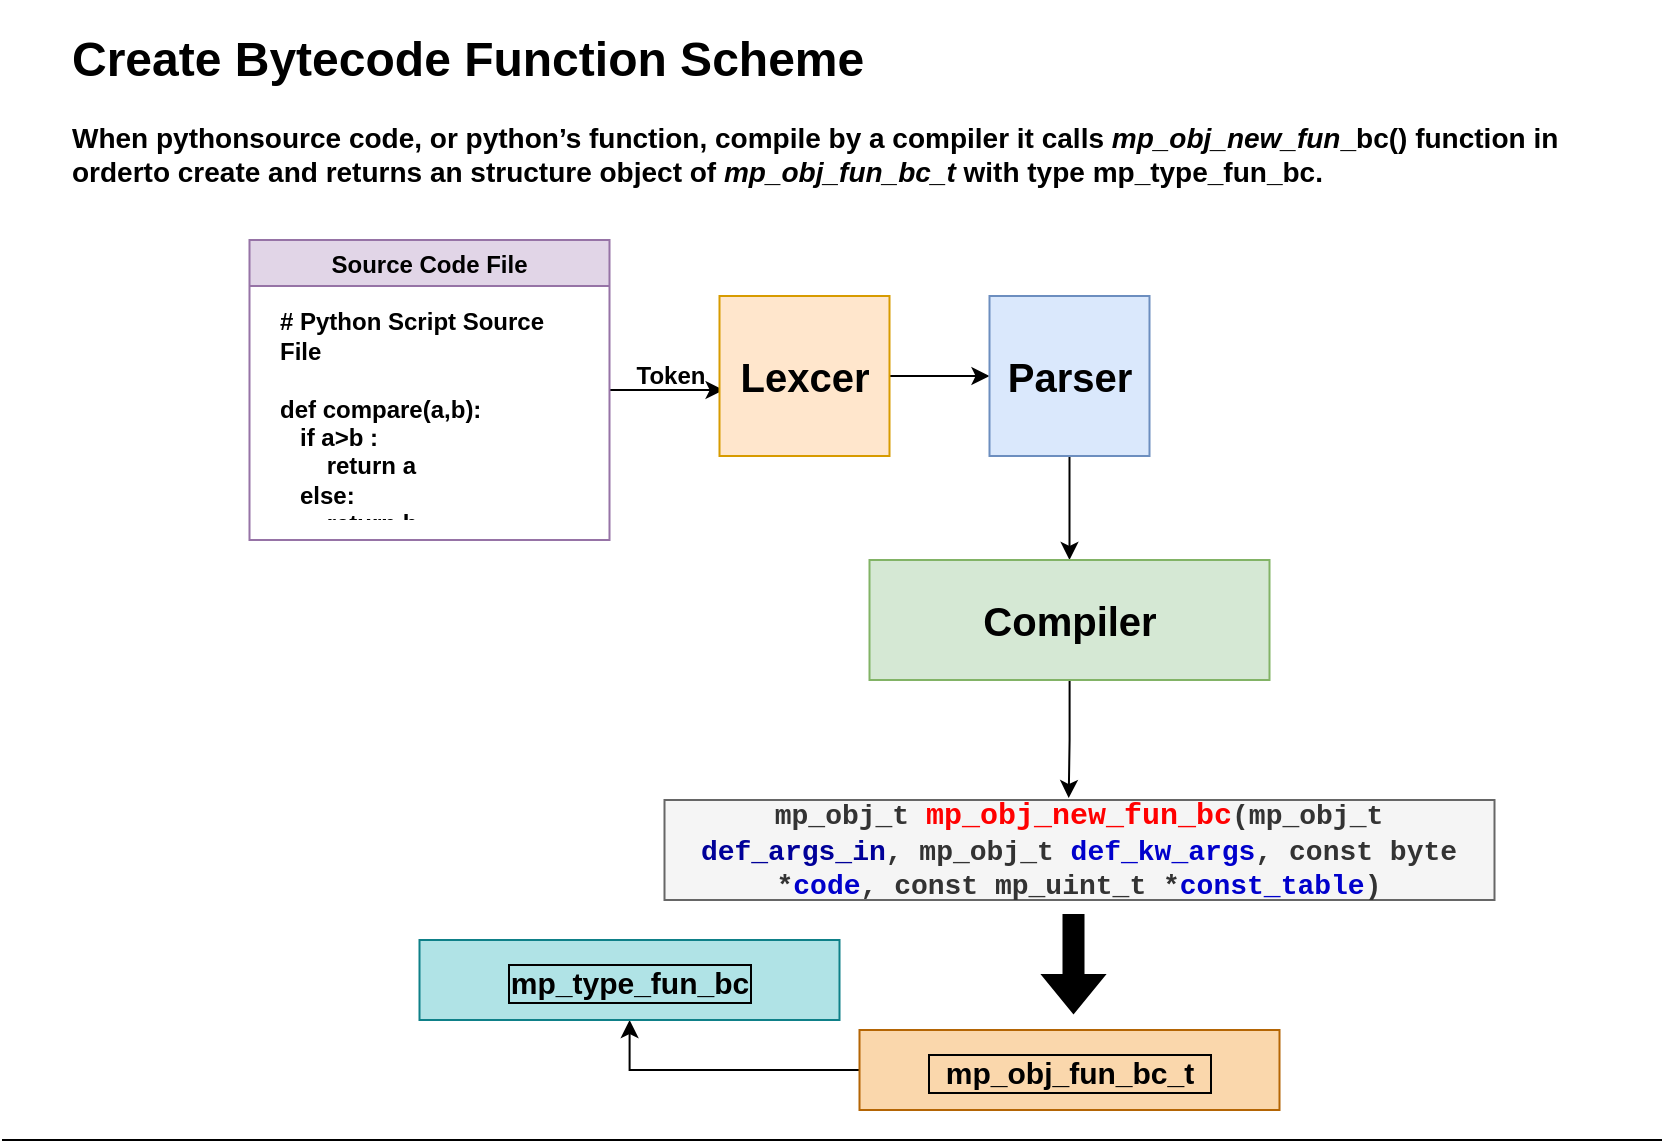 <mxfile version="15.9.1" type="github">
  <diagram id="H4lATcMI-bZScz2o-kdU" name="Page-1">
    <mxGraphModel dx="1447" dy="647" grid="1" gridSize="10" guides="1" tooltips="1" connect="1" arrows="1" fold="1" page="1" pageScale="1" pageWidth="850" pageHeight="1100" math="0" shadow="0">
      <root>
        <mxCell id="0" />
        <mxCell id="1" parent="0" />
        <mxCell id="sEhrW3wy_zQRSTeb6eg7-7" style="edgeStyle=orthogonalEdgeStyle;rounded=0;orthogonalLoop=1;jettySize=auto;html=1;entryX=0.024;entryY=0.588;entryDx=0;entryDy=0;entryPerimeter=0;" parent="1" source="sEhrW3wy_zQRSTeb6eg7-1" target="sEhrW3wy_zQRSTeb6eg7-5" edge="1">
          <mxGeometry relative="1" as="geometry" />
        </mxCell>
        <mxCell id="sEhrW3wy_zQRSTeb6eg7-1" value="Source Code File" style="swimlane;fillColor=#e1d5e7;strokeColor=#9673a6;startSize=23;" parent="1" vertex="1">
          <mxGeometry x="133.75" y="150" width="180" height="150" as="geometry" />
        </mxCell>
        <mxCell id="sEhrW3wy_zQRSTeb6eg7-4" value="&lt;div&gt;&lt;br&gt;&lt;/div&gt;&lt;div&gt;# Python Script Source File&lt;/div&gt;&lt;div&gt;&lt;br&gt;&lt;/div&gt;&lt;div&gt;def compare(a,b):&lt;/div&gt;&lt;div&gt;&amp;nbsp;&amp;nbsp; if a&amp;gt;b :&lt;/div&gt;&lt;div&gt;&amp;nbsp;&amp;nbsp;&amp;nbsp;&amp;nbsp;&amp;nbsp;&amp;nbsp; return a&lt;/div&gt;&lt;div&gt;&amp;nbsp;&amp;nbsp; else:&lt;/div&gt;&lt;div&gt;&amp;nbsp;&amp;nbsp;&amp;nbsp;&amp;nbsp;&amp;nbsp;&amp;nbsp; return b&lt;/div&gt;&lt;div&gt;&lt;br&gt;&lt;/div&gt;&lt;div&gt;&lt;br&gt;&lt;/div&gt;" style="text;html=1;spacing=5;spacingTop=-20;whiteSpace=wrap;overflow=hidden;rounded=0;fontStyle=1" parent="sEhrW3wy_zQRSTeb6eg7-1" vertex="1">
          <mxGeometry x="10" y="30" width="160" height="110" as="geometry" />
        </mxCell>
        <mxCell id="sEhrW3wy_zQRSTeb6eg7-10" style="edgeStyle=orthogonalEdgeStyle;rounded=0;orthogonalLoop=1;jettySize=auto;html=1;entryX=0;entryY=0.5;entryDx=0;entryDy=0;fontSize=20;" parent="1" source="sEhrW3wy_zQRSTeb6eg7-5" target="sEhrW3wy_zQRSTeb6eg7-9" edge="1">
          <mxGeometry relative="1" as="geometry" />
        </mxCell>
        <mxCell id="sEhrW3wy_zQRSTeb6eg7-5" value="Lexcer" style="rounded=0;whiteSpace=wrap;html=1;fontStyle=1;fontSize=20;fillColor=#ffe6cc;strokeColor=#d79b00;" parent="1" vertex="1">
          <mxGeometry x="368.75" y="178" width="85" height="80" as="geometry" />
        </mxCell>
        <mxCell id="sEhrW3wy_zQRSTeb6eg7-8" value="Token" style="text;html=1;align=center;verticalAlign=middle;resizable=0;points=[];autosize=1;strokeColor=none;fillColor=none;fontStyle=1" parent="1" vertex="1">
          <mxGeometry x="318.75" y="208" width="50" height="20" as="geometry" />
        </mxCell>
        <mxCell id="sEhrW3wy_zQRSTeb6eg7-13" style="edgeStyle=orthogonalEdgeStyle;rounded=0;orthogonalLoop=1;jettySize=auto;html=1;fontSize=20;" parent="1" source="sEhrW3wy_zQRSTeb6eg7-9" target="sEhrW3wy_zQRSTeb6eg7-12" edge="1">
          <mxGeometry relative="1" as="geometry" />
        </mxCell>
        <mxCell id="sEhrW3wy_zQRSTeb6eg7-9" value="Parser" style="whiteSpace=wrap;html=1;aspect=fixed;fontSize=20;fontStyle=1;fillColor=#dae8fc;strokeColor=#6c8ebf;" parent="1" vertex="1">
          <mxGeometry x="503.75" y="178" width="80" height="80" as="geometry" />
        </mxCell>
        <mxCell id="IFpzoaLQcP4A0a1PtxrO-4" style="edgeStyle=orthogonalEdgeStyle;rounded=0;orthogonalLoop=1;jettySize=auto;html=1;entryX=0.487;entryY=-0.02;entryDx=0;entryDy=0;entryPerimeter=0;fontSize=15;fontColor=#0000CC;" edge="1" parent="1" source="sEhrW3wy_zQRSTeb6eg7-12" target="IFpzoaLQcP4A0a1PtxrO-3">
          <mxGeometry relative="1" as="geometry" />
        </mxCell>
        <mxCell id="sEhrW3wy_zQRSTeb6eg7-12" value="Compiler" style="rounded=0;whiteSpace=wrap;html=1;fontSize=20;fontStyle=1;fillColor=#d5e8d4;strokeColor=#82b366;" parent="1" vertex="1">
          <mxGeometry x="443.75" y="310" width="200" height="60" as="geometry" />
        </mxCell>
        <mxCell id="IFpzoaLQcP4A0a1PtxrO-3" value="mp_obj_t &lt;font style=&quot;font-size: 15px&quot; color=&quot;#FF0000&quot;&gt;mp_obj_new_fun_bc&lt;/font&gt;(mp_obj_t &lt;font color=&quot;#000099&quot;&gt;def_args_in&lt;/font&gt;, mp_obj_t &lt;font color=&quot;#0000CC&quot;&gt;def_kw_args&lt;/font&gt;, const byte *&lt;font color=&quot;#0000CC&quot;&gt;code&lt;/font&gt;, const mp_uint_t *&lt;font color=&quot;#0000CC&quot;&gt;const_table&lt;/font&gt;)" style="rounded=0;whiteSpace=wrap;html=1;fontSize=14;fontStyle=1;fontFamily=Courier New;fillColor=#f5f5f5;strokeColor=#666666;fontColor=#333333;" vertex="1" parent="1">
          <mxGeometry x="341.25" y="430" width="415" height="50" as="geometry" />
        </mxCell>
        <mxCell id="IFpzoaLQcP4A0a1PtxrO-11" value="" style="edgeStyle=orthogonalEdgeStyle;rounded=0;orthogonalLoop=1;jettySize=auto;html=1;fontSize=15;fontColor=#000000;" edge="1" parent="1" source="IFpzoaLQcP4A0a1PtxrO-9" target="IFpzoaLQcP4A0a1PtxrO-10">
          <mxGeometry relative="1" as="geometry" />
        </mxCell>
        <mxCell id="IFpzoaLQcP4A0a1PtxrO-9" value="&amp;nbsp; mp_obj_fun_bc_t &amp;nbsp; " style="whiteSpace=wrap;html=1;align=center;labelBorderColor=default;fontSize=15;fontStyle=1;spacingTop=2;spacingLeft=0;spacingBottom=0;fillColor=#fad7ac;strokeColor=#b46504;" vertex="1" parent="1">
          <mxGeometry x="438.75" y="545" width="210" height="40" as="geometry" />
        </mxCell>
        <mxCell id="IFpzoaLQcP4A0a1PtxrO-10" value="mp_type_fun_bc " style="whiteSpace=wrap;html=1;align=center;labelBorderColor=default;fontSize=15;fontStyle=1;spacingTop=2;spacingLeft=0;spacingBottom=0;fillColor=#b0e3e6;strokeColor=#0e8088;" vertex="1" parent="1">
          <mxGeometry x="218.75" y="500" width="210" height="40" as="geometry" />
        </mxCell>
        <mxCell id="IFpzoaLQcP4A0a1PtxrO-13" value="" style="shape=flexArrow;endArrow=classic;html=1;rounded=0;fontSize=15;fontColor=#000000;fillColor=#000000;" edge="1" parent="1">
          <mxGeometry width="50" height="50" relative="1" as="geometry">
            <mxPoint x="545.75" y="487" as="sourcePoint" />
            <mxPoint x="545.75" y="537" as="targetPoint" />
          </mxGeometry>
        </mxCell>
        <mxCell id="IFpzoaLQcP4A0a1PtxrO-16" value="&lt;h1&gt;Create Bytecode Function Scheme&amp;nbsp; &lt;br&gt;&lt;/h1&gt;&lt;p style=&quot;font-size: 14px&quot;&gt;&lt;b&gt;&lt;span&gt;When pythonsource code, or python’s function, compile by a compiler it calls &lt;/span&gt;&lt;i&gt;&lt;span&gt;mp_obj_new_fun&lt;/span&gt;&lt;/i&gt;&lt;span&gt;_bc() &lt;/span&gt;&lt;span&gt;function in order&lt;/span&gt;&lt;span&gt;to create and returns an structure object of &lt;/span&gt;&lt;i&gt;&lt;span&gt;mp_obj_fun_bc_t&lt;/span&gt;&lt;/i&gt;&lt;span&gt; with type&lt;/span&gt;&lt;span&gt; mp_type_fun_bc.&lt;/span&gt;&lt;/b&gt;&lt;/p&gt;" style="text;html=1;spacing=5;spacingTop=-20;whiteSpace=wrap;overflow=hidden;rounded=0;" vertex="1" parent="1">
          <mxGeometry x="40" y="40" width="780" height="100" as="geometry" />
        </mxCell>
        <mxCell id="IFpzoaLQcP4A0a1PtxrO-17" value="" style="endArrow=none;html=1;rounded=0;fontSize=14;" edge="1" parent="1">
          <mxGeometry width="50" height="50" relative="1" as="geometry">
            <mxPoint x="10" y="600" as="sourcePoint" />
            <mxPoint x="840" y="600" as="targetPoint" />
          </mxGeometry>
        </mxCell>
      </root>
    </mxGraphModel>
  </diagram>
</mxfile>
